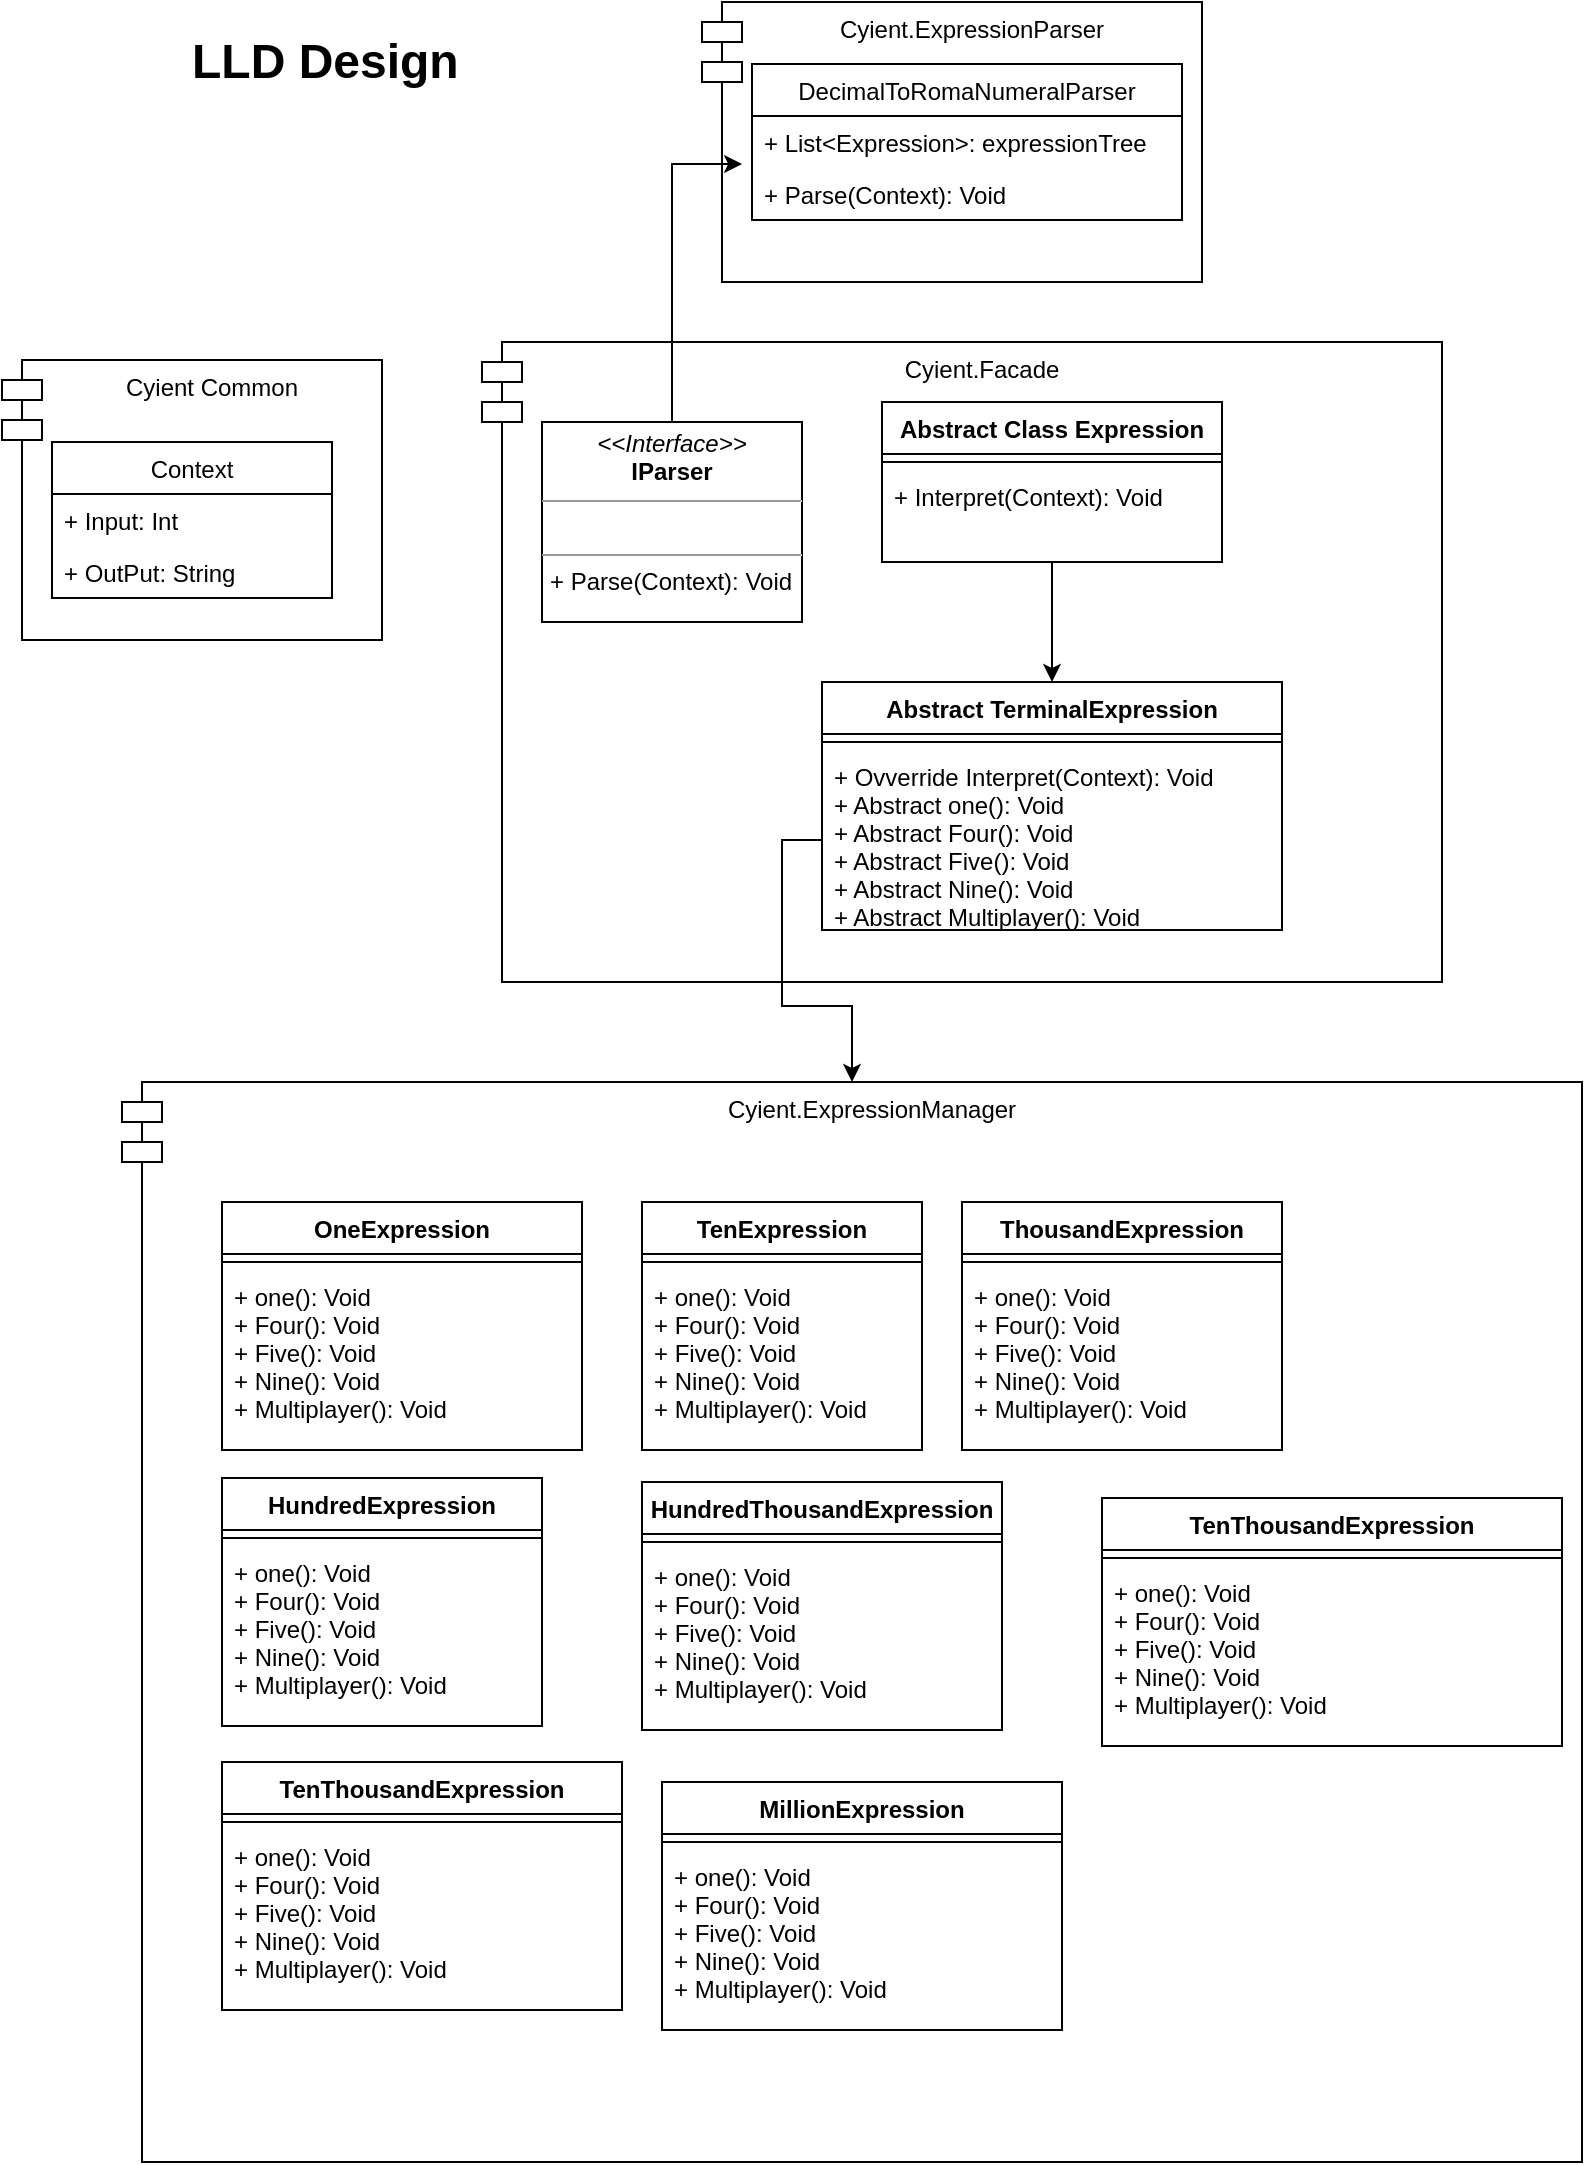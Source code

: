 <mxfile version="20.3.0" type="device"><diagram id="C5RBs43oDa-KdzZeNtuy" name="Page-1"><mxGraphModel dx="1102" dy="857" grid="1" gridSize="10" guides="1" tooltips="1" connect="1" arrows="1" fold="1" page="1" pageScale="1" pageWidth="827" pageHeight="1169" math="0" shadow="0"><root><mxCell id="WIyWlLk6GJQsqaUBKTNV-0"/><mxCell id="WIyWlLk6GJQsqaUBKTNV-1" parent="WIyWlLk6GJQsqaUBKTNV-0"/><mxCell id="qThdXvk_-mAZicamF2Vl-0" value="Cyient Common" style="shape=module;align=left;spacingLeft=20;align=center;verticalAlign=top;" parent="WIyWlLk6GJQsqaUBKTNV-1" vertex="1"><mxGeometry x="20" y="179" width="190" height="140" as="geometry"/></mxCell><mxCell id="qThdXvk_-mAZicamF2Vl-1" value="Context" style="swimlane;fontStyle=0;childLayout=stackLayout;horizontal=1;startSize=26;fillColor=none;horizontalStack=0;resizeParent=1;resizeParentMax=0;resizeLast=0;collapsible=1;marginBottom=0;" parent="WIyWlLk6GJQsqaUBKTNV-1" vertex="1"><mxGeometry x="45" y="220" width="140" height="78" as="geometry"/></mxCell><mxCell id="qThdXvk_-mAZicamF2Vl-2" value="+ Input: Int" style="text;strokeColor=none;fillColor=none;align=left;verticalAlign=top;spacingLeft=4;spacingRight=4;overflow=hidden;rotatable=0;points=[[0,0.5],[1,0.5]];portConstraint=eastwest;" parent="qThdXvk_-mAZicamF2Vl-1" vertex="1"><mxGeometry y="26" width="140" height="26" as="geometry"/></mxCell><mxCell id="qThdXvk_-mAZicamF2Vl-3" value="+ OutPut: String" style="text;strokeColor=none;fillColor=none;align=left;verticalAlign=top;spacingLeft=4;spacingRight=4;overflow=hidden;rotatable=0;points=[[0,0.5],[1,0.5]];portConstraint=eastwest;" parent="qThdXvk_-mAZicamF2Vl-1" vertex="1"><mxGeometry y="52" width="140" height="26" as="geometry"/></mxCell><mxCell id="qThdXvk_-mAZicamF2Vl-5" value="Cyient.Facade" style="shape=module;align=left;spacingLeft=20;align=center;verticalAlign=top;" parent="WIyWlLk6GJQsqaUBKTNV-1" vertex="1"><mxGeometry x="260" y="170" width="480" height="320" as="geometry"/></mxCell><mxCell id="qThdXvk_-mAZicamF2Vl-9" value="&lt;p style=&quot;margin:0px;margin-top:4px;text-align:center;&quot;&gt;&lt;i&gt;&amp;lt;&amp;lt;Interface&amp;gt;&amp;gt;&lt;/i&gt;&lt;br&gt;&lt;b&gt;IParser&lt;/b&gt;&lt;/p&gt;&lt;hr size=&quot;1&quot;&gt;&lt;p style=&quot;margin:0px;margin-left:4px;&quot;&gt;&lt;br&gt;&lt;/p&gt;&lt;hr size=&quot;1&quot;&gt;&lt;p style=&quot;margin:0px;margin-left:4px;&quot;&gt;+ Parse(Context): Void&lt;br&gt;&lt;/p&gt;" style="verticalAlign=top;align=left;overflow=fill;fontSize=12;fontFamily=Helvetica;html=1;" parent="WIyWlLk6GJQsqaUBKTNV-1" vertex="1"><mxGeometry x="290" y="210" width="130" height="100" as="geometry"/></mxCell><mxCell id="qThdXvk_-mAZicamF2Vl-19" style="edgeStyle=orthogonalEdgeStyle;rounded=0;orthogonalLoop=1;jettySize=auto;html=1;" parent="WIyWlLk6GJQsqaUBKTNV-1" source="qThdXvk_-mAZicamF2Vl-10" target="qThdXvk_-mAZicamF2Vl-14" edge="1"><mxGeometry relative="1" as="geometry"/></mxCell><mxCell id="qThdXvk_-mAZicamF2Vl-10" value="Abstract Class Expression" style="swimlane;fontStyle=1;align=center;verticalAlign=top;childLayout=stackLayout;horizontal=1;startSize=26;horizontalStack=0;resizeParent=1;resizeParentMax=0;resizeLast=0;collapsible=1;marginBottom=0;" parent="WIyWlLk6GJQsqaUBKTNV-1" vertex="1"><mxGeometry x="460" y="200" width="170" height="80" as="geometry"/></mxCell><mxCell id="qThdXvk_-mAZicamF2Vl-12" value="" style="line;strokeWidth=1;fillColor=none;align=left;verticalAlign=middle;spacingTop=-1;spacingLeft=3;spacingRight=3;rotatable=0;labelPosition=right;points=[];portConstraint=eastwest;strokeColor=inherit;" parent="qThdXvk_-mAZicamF2Vl-10" vertex="1"><mxGeometry y="26" width="170" height="8" as="geometry"/></mxCell><mxCell id="qThdXvk_-mAZicamF2Vl-13" value="+ Interpret(Context): Void" style="text;strokeColor=none;fillColor=none;align=left;verticalAlign=top;spacingLeft=4;spacingRight=4;overflow=hidden;rotatable=0;points=[[0,0.5],[1,0.5]];portConstraint=eastwest;" parent="qThdXvk_-mAZicamF2Vl-10" vertex="1"><mxGeometry y="34" width="170" height="46" as="geometry"/></mxCell><mxCell id="qThdXvk_-mAZicamF2Vl-14" value="Abstract TerminalExpression" style="swimlane;fontStyle=1;align=center;verticalAlign=top;childLayout=stackLayout;horizontal=1;startSize=26;horizontalStack=0;resizeParent=1;resizeParentMax=0;resizeLast=0;collapsible=1;marginBottom=0;" parent="WIyWlLk6GJQsqaUBKTNV-1" vertex="1"><mxGeometry x="430" y="340" width="230" height="124" as="geometry"><mxRectangle x="470" y="300" width="200" height="30" as="alternateBounds"/></mxGeometry></mxCell><mxCell id="qThdXvk_-mAZicamF2Vl-16" value="" style="line;strokeWidth=1;fillColor=none;align=left;verticalAlign=middle;spacingTop=-1;spacingLeft=3;spacingRight=3;rotatable=0;labelPosition=right;points=[];portConstraint=eastwest;strokeColor=inherit;" parent="qThdXvk_-mAZicamF2Vl-14" vertex="1"><mxGeometry y="26" width="230" height="8" as="geometry"/></mxCell><mxCell id="qThdXvk_-mAZicamF2Vl-17" value="+ Ovverride Interpret(Context): Void&#10;+ Abstract one(): Void&#10;+ Abstract Four(): Void&#10;+ Abstract Five(): Void&#10;+ Abstract Nine(): Void&#10;+ Abstract Multiplayer(): Void" style="text;strokeColor=none;fillColor=none;align=left;verticalAlign=top;spacingLeft=4;spacingRight=4;overflow=hidden;rotatable=0;points=[[0,0.5],[1,0.5]];portConstraint=eastwest;" parent="qThdXvk_-mAZicamF2Vl-14" vertex="1"><mxGeometry y="34" width="230" height="90" as="geometry"/></mxCell><mxCell id="qThdXvk_-mAZicamF2Vl-20" value="Cyient.ExpressionManager" style="shape=module;align=left;spacingLeft=20;align=center;verticalAlign=top;" parent="WIyWlLk6GJQsqaUBKTNV-1" vertex="1"><mxGeometry x="80" y="540" width="730" height="540" as="geometry"/></mxCell><mxCell id="qThdXvk_-mAZicamF2Vl-21" value="OneExpression" style="swimlane;fontStyle=1;align=center;verticalAlign=top;childLayout=stackLayout;horizontal=1;startSize=26;horizontalStack=0;resizeParent=1;resizeParentMax=0;resizeLast=0;collapsible=1;marginBottom=0;" parent="WIyWlLk6GJQsqaUBKTNV-1" vertex="1"><mxGeometry x="130" y="600" width="180" height="124" as="geometry"><mxRectangle x="470" y="300" width="200" height="30" as="alternateBounds"/></mxGeometry></mxCell><mxCell id="qThdXvk_-mAZicamF2Vl-22" value="" style="line;strokeWidth=1;fillColor=none;align=left;verticalAlign=middle;spacingTop=-1;spacingLeft=3;spacingRight=3;rotatable=0;labelPosition=right;points=[];portConstraint=eastwest;strokeColor=inherit;" parent="qThdXvk_-mAZicamF2Vl-21" vertex="1"><mxGeometry y="26" width="180" height="8" as="geometry"/></mxCell><mxCell id="qThdXvk_-mAZicamF2Vl-23" value="+ one(): Void&#10;+ Four(): Void&#10;+ Five(): Void&#10;+ Nine(): Void&#10;+ Multiplayer(): Void" style="text;strokeColor=none;fillColor=none;align=left;verticalAlign=top;spacingLeft=4;spacingRight=4;overflow=hidden;rotatable=0;points=[[0,0.5],[1,0.5]];portConstraint=eastwest;" parent="qThdXvk_-mAZicamF2Vl-21" vertex="1"><mxGeometry y="34" width="180" height="90" as="geometry"/></mxCell><mxCell id="qThdXvk_-mAZicamF2Vl-24" style="edgeStyle=orthogonalEdgeStyle;rounded=0;orthogonalLoop=1;jettySize=auto;html=1;" parent="WIyWlLk6GJQsqaUBKTNV-1" source="qThdXvk_-mAZicamF2Vl-17" target="qThdXvk_-mAZicamF2Vl-20" edge="1"><mxGeometry relative="1" as="geometry"/></mxCell><mxCell id="qThdXvk_-mAZicamF2Vl-25" value="ThousandExpression" style="swimlane;fontStyle=1;align=center;verticalAlign=top;childLayout=stackLayout;horizontal=1;startSize=26;horizontalStack=0;resizeParent=1;resizeParentMax=0;resizeLast=0;collapsible=1;marginBottom=0;" parent="WIyWlLk6GJQsqaUBKTNV-1" vertex="1"><mxGeometry x="500" y="600" width="160" height="124" as="geometry"><mxRectangle x="470" y="300" width="200" height="30" as="alternateBounds"/></mxGeometry></mxCell><mxCell id="qThdXvk_-mAZicamF2Vl-26" value="" style="line;strokeWidth=1;fillColor=none;align=left;verticalAlign=middle;spacingTop=-1;spacingLeft=3;spacingRight=3;rotatable=0;labelPosition=right;points=[];portConstraint=eastwest;strokeColor=inherit;" parent="qThdXvk_-mAZicamF2Vl-25" vertex="1"><mxGeometry y="26" width="160" height="8" as="geometry"/></mxCell><mxCell id="qThdXvk_-mAZicamF2Vl-27" value="+ one(): Void&#10;+ Four(): Void&#10;+ Five(): Void&#10;+ Nine(): Void&#10;+ Multiplayer(): Void" style="text;strokeColor=none;fillColor=none;align=left;verticalAlign=top;spacingLeft=4;spacingRight=4;overflow=hidden;rotatable=0;points=[[0,0.5],[1,0.5]];portConstraint=eastwest;" parent="qThdXvk_-mAZicamF2Vl-25" vertex="1"><mxGeometry y="34" width="160" height="90" as="geometry"/></mxCell><mxCell id="qThdXvk_-mAZicamF2Vl-28" value="HundredThousandExpression" style="swimlane;fontStyle=1;align=center;verticalAlign=top;childLayout=stackLayout;horizontal=1;startSize=26;horizontalStack=0;resizeParent=1;resizeParentMax=0;resizeLast=0;collapsible=1;marginBottom=0;" parent="WIyWlLk6GJQsqaUBKTNV-1" vertex="1"><mxGeometry x="340" y="740" width="180" height="124" as="geometry"><mxRectangle x="470" y="300" width="200" height="30" as="alternateBounds"/></mxGeometry></mxCell><mxCell id="qThdXvk_-mAZicamF2Vl-29" value="" style="line;strokeWidth=1;fillColor=none;align=left;verticalAlign=middle;spacingTop=-1;spacingLeft=3;spacingRight=3;rotatable=0;labelPosition=right;points=[];portConstraint=eastwest;strokeColor=inherit;" parent="qThdXvk_-mAZicamF2Vl-28" vertex="1"><mxGeometry y="26" width="180" height="8" as="geometry"/></mxCell><mxCell id="qThdXvk_-mAZicamF2Vl-30" value="+ one(): Void&#10;+ Four(): Void&#10;+ Five(): Void&#10;+ Nine(): Void&#10;+ Multiplayer(): Void" style="text;strokeColor=none;fillColor=none;align=left;verticalAlign=top;spacingLeft=4;spacingRight=4;overflow=hidden;rotatable=0;points=[[0,0.5],[1,0.5]];portConstraint=eastwest;" parent="qThdXvk_-mAZicamF2Vl-28" vertex="1"><mxGeometry y="34" width="180" height="90" as="geometry"/></mxCell><mxCell id="qThdXvk_-mAZicamF2Vl-31" value="TenThousandExpression" style="swimlane;fontStyle=1;align=center;verticalAlign=top;childLayout=stackLayout;horizontal=1;startSize=26;horizontalStack=0;resizeParent=1;resizeParentMax=0;resizeLast=0;collapsible=1;marginBottom=0;" parent="WIyWlLk6GJQsqaUBKTNV-1" vertex="1"><mxGeometry x="130" y="880" width="200" height="124" as="geometry"><mxRectangle x="470" y="300" width="200" height="30" as="alternateBounds"/></mxGeometry></mxCell><mxCell id="qThdXvk_-mAZicamF2Vl-32" value="" style="line;strokeWidth=1;fillColor=none;align=left;verticalAlign=middle;spacingTop=-1;spacingLeft=3;spacingRight=3;rotatable=0;labelPosition=right;points=[];portConstraint=eastwest;strokeColor=inherit;" parent="qThdXvk_-mAZicamF2Vl-31" vertex="1"><mxGeometry y="26" width="200" height="8" as="geometry"/></mxCell><mxCell id="qThdXvk_-mAZicamF2Vl-33" value="+ one(): Void&#10;+ Four(): Void&#10;+ Five(): Void&#10;+ Nine(): Void&#10;+ Multiplayer(): Void" style="text;strokeColor=none;fillColor=none;align=left;verticalAlign=top;spacingLeft=4;spacingRight=4;overflow=hidden;rotatable=0;points=[[0,0.5],[1,0.5]];portConstraint=eastwest;" parent="qThdXvk_-mAZicamF2Vl-31" vertex="1"><mxGeometry y="34" width="200" height="90" as="geometry"/></mxCell><mxCell id="qThdXvk_-mAZicamF2Vl-34" value="TenExpression" style="swimlane;fontStyle=1;align=center;verticalAlign=top;childLayout=stackLayout;horizontal=1;startSize=26;horizontalStack=0;resizeParent=1;resizeParentMax=0;resizeLast=0;collapsible=1;marginBottom=0;" parent="WIyWlLk6GJQsqaUBKTNV-1" vertex="1"><mxGeometry x="340" y="600" width="140" height="124" as="geometry"><mxRectangle x="470" y="300" width="200" height="30" as="alternateBounds"/></mxGeometry></mxCell><mxCell id="qThdXvk_-mAZicamF2Vl-35" value="" style="line;strokeWidth=1;fillColor=none;align=left;verticalAlign=middle;spacingTop=-1;spacingLeft=3;spacingRight=3;rotatable=0;labelPosition=right;points=[];portConstraint=eastwest;strokeColor=inherit;" parent="qThdXvk_-mAZicamF2Vl-34" vertex="1"><mxGeometry y="26" width="140" height="8" as="geometry"/></mxCell><mxCell id="qThdXvk_-mAZicamF2Vl-36" value="+ one(): Void&#10;+ Four(): Void&#10;+ Five(): Void&#10;+ Nine(): Void&#10;+ Multiplayer(): Void" style="text;strokeColor=none;fillColor=none;align=left;verticalAlign=top;spacingLeft=4;spacingRight=4;overflow=hidden;rotatable=0;points=[[0,0.5],[1,0.5]];portConstraint=eastwest;" parent="qThdXvk_-mAZicamF2Vl-34" vertex="1"><mxGeometry y="34" width="140" height="90" as="geometry"/></mxCell><mxCell id="qThdXvk_-mAZicamF2Vl-37" value="HundredExpression" style="swimlane;fontStyle=1;align=center;verticalAlign=top;childLayout=stackLayout;horizontal=1;startSize=26;horizontalStack=0;resizeParent=1;resizeParentMax=0;resizeLast=0;collapsible=1;marginBottom=0;" parent="WIyWlLk6GJQsqaUBKTNV-1" vertex="1"><mxGeometry x="130" y="738" width="160" height="124" as="geometry"><mxRectangle x="470" y="300" width="200" height="30" as="alternateBounds"/></mxGeometry></mxCell><mxCell id="qThdXvk_-mAZicamF2Vl-38" value="" style="line;strokeWidth=1;fillColor=none;align=left;verticalAlign=middle;spacingTop=-1;spacingLeft=3;spacingRight=3;rotatable=0;labelPosition=right;points=[];portConstraint=eastwest;strokeColor=inherit;" parent="qThdXvk_-mAZicamF2Vl-37" vertex="1"><mxGeometry y="26" width="160" height="8" as="geometry"/></mxCell><mxCell id="qThdXvk_-mAZicamF2Vl-39" value="+ one(): Void&#10;+ Four(): Void&#10;+ Five(): Void&#10;+ Nine(): Void&#10;+ Multiplayer(): Void" style="text;strokeColor=none;fillColor=none;align=left;verticalAlign=top;spacingLeft=4;spacingRight=4;overflow=hidden;rotatable=0;points=[[0,0.5],[1,0.5]];portConstraint=eastwest;" parent="qThdXvk_-mAZicamF2Vl-37" vertex="1"><mxGeometry y="34" width="160" height="90" as="geometry"/></mxCell><mxCell id="qThdXvk_-mAZicamF2Vl-40" value="TenThousandExpression" style="swimlane;fontStyle=1;align=center;verticalAlign=top;childLayout=stackLayout;horizontal=1;startSize=26;horizontalStack=0;resizeParent=1;resizeParentMax=0;resizeLast=0;collapsible=1;marginBottom=0;" parent="WIyWlLk6GJQsqaUBKTNV-1" vertex="1"><mxGeometry x="570" y="748" width="230" height="124" as="geometry"><mxRectangle x="470" y="300" width="200" height="30" as="alternateBounds"/></mxGeometry></mxCell><mxCell id="qThdXvk_-mAZicamF2Vl-41" value="" style="line;strokeWidth=1;fillColor=none;align=left;verticalAlign=middle;spacingTop=-1;spacingLeft=3;spacingRight=3;rotatable=0;labelPosition=right;points=[];portConstraint=eastwest;strokeColor=inherit;" parent="qThdXvk_-mAZicamF2Vl-40" vertex="1"><mxGeometry y="26" width="230" height="8" as="geometry"/></mxCell><mxCell id="qThdXvk_-mAZicamF2Vl-42" value="+ one(): Void&#10;+ Four(): Void&#10;+ Five(): Void&#10;+ Nine(): Void&#10;+ Multiplayer(): Void" style="text;strokeColor=none;fillColor=none;align=left;verticalAlign=top;spacingLeft=4;spacingRight=4;overflow=hidden;rotatable=0;points=[[0,0.5],[1,0.5]];portConstraint=eastwest;" parent="qThdXvk_-mAZicamF2Vl-40" vertex="1"><mxGeometry y="34" width="230" height="90" as="geometry"/></mxCell><mxCell id="qThdXvk_-mAZicamF2Vl-43" value="MillionExpression" style="swimlane;fontStyle=1;align=center;verticalAlign=top;childLayout=stackLayout;horizontal=1;startSize=26;horizontalStack=0;resizeParent=1;resizeParentMax=0;resizeLast=0;collapsible=1;marginBottom=0;" parent="WIyWlLk6GJQsqaUBKTNV-1" vertex="1"><mxGeometry x="350" y="890" width="200" height="124" as="geometry"><mxRectangle x="470" y="300" width="200" height="30" as="alternateBounds"/></mxGeometry></mxCell><mxCell id="qThdXvk_-mAZicamF2Vl-44" value="" style="line;strokeWidth=1;fillColor=none;align=left;verticalAlign=middle;spacingTop=-1;spacingLeft=3;spacingRight=3;rotatable=0;labelPosition=right;points=[];portConstraint=eastwest;strokeColor=inherit;" parent="qThdXvk_-mAZicamF2Vl-43" vertex="1"><mxGeometry y="26" width="200" height="8" as="geometry"/></mxCell><mxCell id="qThdXvk_-mAZicamF2Vl-45" value="+ one(): Void&#10;+ Four(): Void&#10;+ Five(): Void&#10;+ Nine(): Void&#10;+ Multiplayer(): Void" style="text;strokeColor=none;fillColor=none;align=left;verticalAlign=top;spacingLeft=4;spacingRight=4;overflow=hidden;rotatable=0;points=[[0,0.5],[1,0.5]];portConstraint=eastwest;" parent="qThdXvk_-mAZicamF2Vl-43" vertex="1"><mxGeometry y="34" width="200" height="90" as="geometry"/></mxCell><mxCell id="jvQ_xMabEes2LHuMudEN-0" value="Cyient.ExpressionParser" style="shape=module;align=left;spacingLeft=20;align=center;verticalAlign=top;" parent="WIyWlLk6GJQsqaUBKTNV-1" vertex="1"><mxGeometry x="370" width="250" height="140" as="geometry"/></mxCell><mxCell id="jvQ_xMabEes2LHuMudEN-1" value="DecimalToRomaNumeralParser" style="swimlane;fontStyle=0;childLayout=stackLayout;horizontal=1;startSize=26;fillColor=none;horizontalStack=0;resizeParent=1;resizeParentMax=0;resizeLast=0;collapsible=1;marginBottom=0;" parent="WIyWlLk6GJQsqaUBKTNV-1" vertex="1"><mxGeometry x="395" y="31" width="215" height="78" as="geometry"/></mxCell><mxCell id="jvQ_xMabEes2LHuMudEN-2" value="+ List&lt;Expression&gt;: expressionTree" style="text;strokeColor=none;fillColor=none;align=left;verticalAlign=top;spacingLeft=4;spacingRight=4;overflow=hidden;rotatable=0;points=[[0,0.5],[1,0.5]];portConstraint=eastwest;" parent="jvQ_xMabEes2LHuMudEN-1" vertex="1"><mxGeometry y="26" width="215" height="26" as="geometry"/></mxCell><mxCell id="jvQ_xMabEes2LHuMudEN-3" value="+ Parse(Context): Void" style="text;strokeColor=none;fillColor=none;align=left;verticalAlign=top;spacingLeft=4;spacingRight=4;overflow=hidden;rotatable=0;points=[[0,0.5],[1,0.5]];portConstraint=eastwest;" parent="jvQ_xMabEes2LHuMudEN-1" vertex="1"><mxGeometry y="52" width="215" height="26" as="geometry"/></mxCell><mxCell id="jvQ_xMabEes2LHuMudEN-4" style="edgeStyle=orthogonalEdgeStyle;rounded=0;orthogonalLoop=1;jettySize=auto;html=1;entryX=-0.023;entryY=-0.077;entryDx=0;entryDy=0;entryPerimeter=0;" parent="WIyWlLk6GJQsqaUBKTNV-1" source="qThdXvk_-mAZicamF2Vl-9" target="jvQ_xMabEes2LHuMudEN-3" edge="1"><mxGeometry relative="1" as="geometry"/></mxCell><mxCell id="jvQ_xMabEes2LHuMudEN-5" value="&lt;h1&gt;LLD Design&amp;nbsp;&lt;/h1&gt;" style="text;html=1;strokeColor=none;fillColor=none;spacing=5;spacingTop=-20;whiteSpace=wrap;overflow=hidden;rounded=0;" parent="WIyWlLk6GJQsqaUBKTNV-1" vertex="1"><mxGeometry x="110" y="10" width="180" height="40" as="geometry"/></mxCell></root></mxGraphModel></diagram></mxfile>